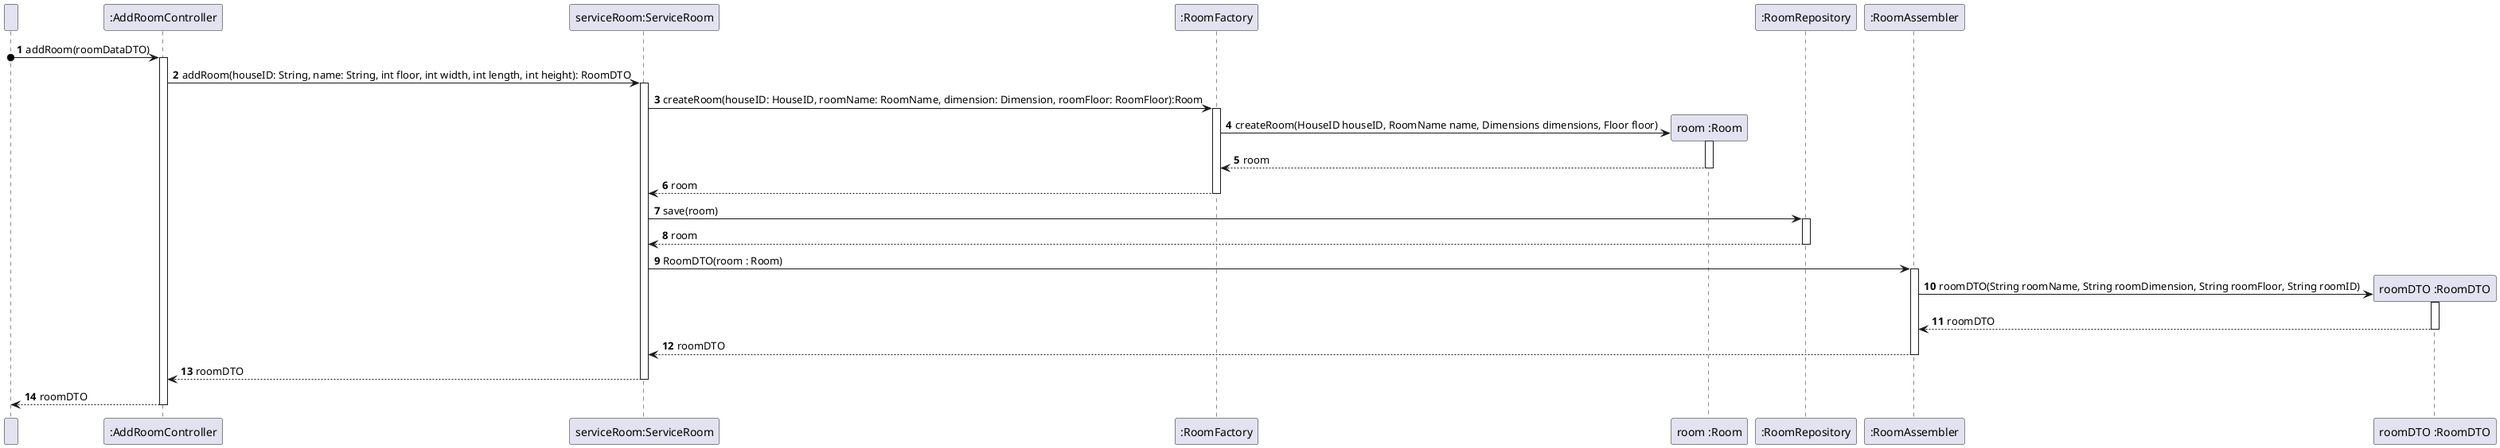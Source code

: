 @startuml

!pragma layout smetana
autonumber

participant " " as User
participant ":AddRoomController" as Controller
participant "serviceRoom:ServiceRoom" as Service
participant ":RoomFactory" as Factory
participant "room :Room" as Room
participant ":RoomRepository" as Repository
participant ":RoomAssembler" as Assembler
participant "roomDTO :RoomDTO" as DTO

User o-> Controller: addRoom(roomDataDTO)
activate Controller
Controller -> Service: addRoom(houseID: String, name: String, int floor, int width, int length, int height): RoomDTO
activate Service
Service -> Factory: createRoom(houseID: HouseID, roomName: RoomName, dimension: Dimension, roomFloor: RoomFloor):Room
activate Factory
create Room
Factory -> Room: createRoom(HouseID houseID, RoomName name, Dimensions dimensions, Floor floor)
activate Room
Room --> Factory: room
deactivate Room
Factory --> Service: room
deactivate Factory
Service -> Repository: save(room)
activate Repository
Repository --> Service : room
deactivate Repository
Service -> Assembler: RoomDTO(room : Room)
activate Assembler
create DTO
Assembler -> DTO: roomDTO(String roomName, String roomDimension, String roomFloor, String roomID)
activate DTO
DTO --> Assembler: roomDTO
deactivate DTO
Assembler --> Service: roomDTO
deactivate Assembler
Service --> Controller: roomDTO
deactivate Service
Controller --> User: roomDTO
deactivate Controller





@enduml